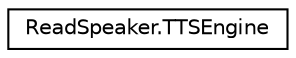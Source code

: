 digraph "Graphical Class Hierarchy"
{
 // LATEX_PDF_SIZE
  edge [fontname="Helvetica",fontsize="10",labelfontname="Helvetica",labelfontsize="10"];
  node [fontname="Helvetica",fontsize="10",shape=record];
  rankdir="LR";
  Node0 [label="ReadSpeaker.TTSEngine",height=0.2,width=0.4,color="black", fillcolor="white", style="filled",URL="$classReadSpeaker_1_1TTSEngine.html",tooltip="Represents a voice engine."];
}
